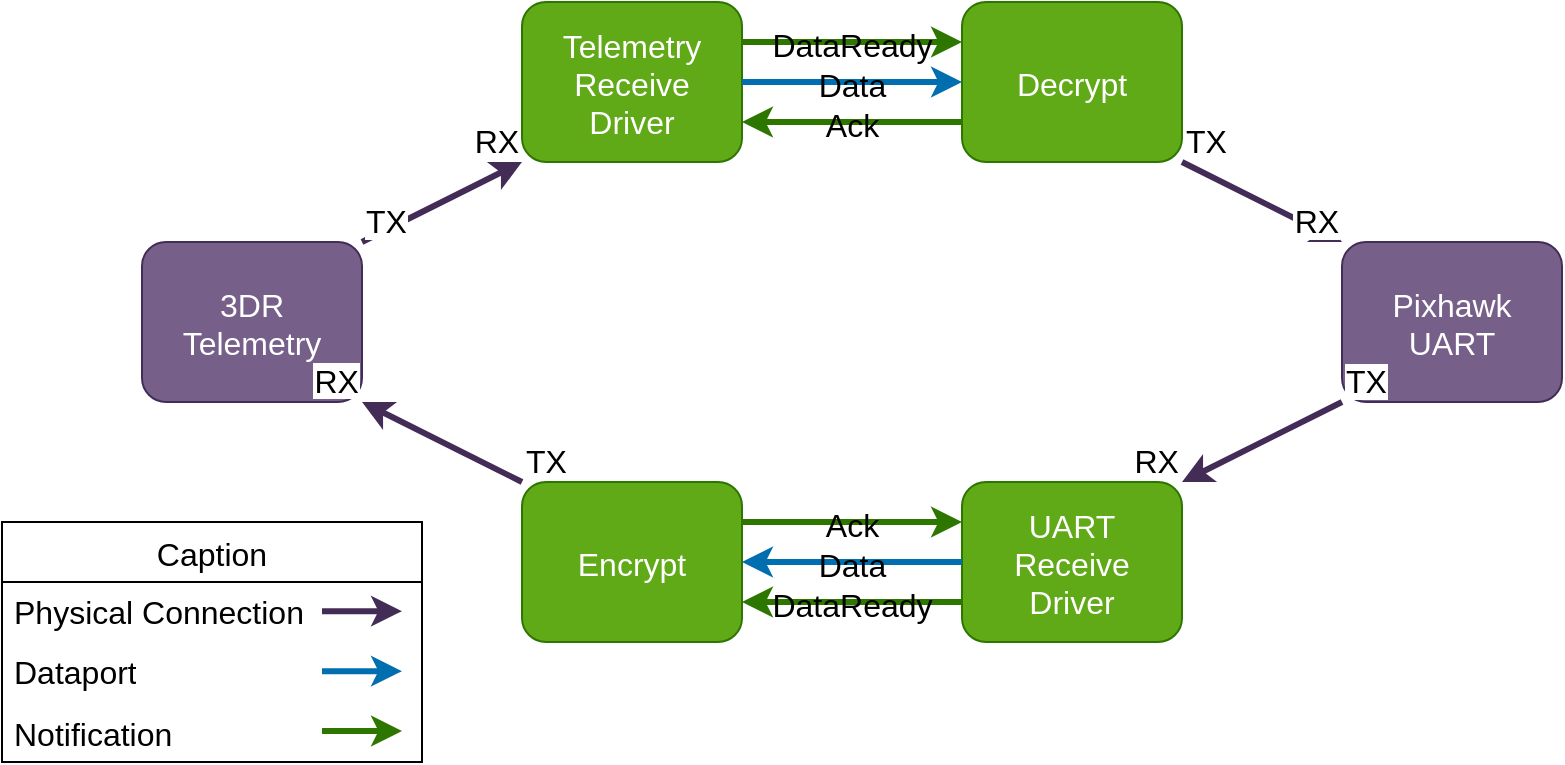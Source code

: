 <mxfile>
    <diagram id="XalZgKRbhxkLiWZ0FFo6" name="Page-1">
        <mxGraphModel dx="1276" dy="851" grid="1" gridSize="10" guides="1" tooltips="1" connect="1" arrows="1" fold="1" page="1" pageScale="1" pageWidth="1169" pageHeight="827" math="0" shadow="0">
            <root>
                <mxCell id="0"/>
                <mxCell id="1" parent="0"/>
                <mxCell id="2" value="3DR&#10;Telemetry" style="rounded=1;fillColor=#76608a;fontColor=#ffffff;strokeColor=#432D57;fontSize=16;" parent="1" vertex="1">
                    <mxGeometry x="250" y="330" width="110" height="80" as="geometry"/>
                </mxCell>
                <mxCell id="3" value="Telemetry&#10;Receive&#10;Driver" style="rounded=1;fillColor=#60a917;fontColor=#ffffff;strokeColor=#2D7600;fontSize=16;" parent="1" vertex="1">
                    <mxGeometry x="440" y="210" width="110" height="80" as="geometry"/>
                </mxCell>
                <mxCell id="4" value="Decrypt" style="rounded=1;fillColor=#60a917;fontColor=#ffffff;strokeColor=#2D7600;fontSize=16;" parent="1" vertex="1">
                    <mxGeometry x="660" y="210" width="110" height="80" as="geometry"/>
                </mxCell>
                <mxCell id="5" value="Encrypt" style="rounded=1;fillColor=#60a917;fontColor=#ffffff;strokeColor=#2D7600;fontSize=16;" parent="1" vertex="1">
                    <mxGeometry x="440" y="450" width="110" height="80" as="geometry"/>
                </mxCell>
                <mxCell id="6" value="Pixhawk&#10;UART" style="rounded=1;fillColor=#76608a;fontColor=#ffffff;strokeColor=#432D57;fontSize=16;" parent="1" vertex="1">
                    <mxGeometry x="850" y="330" width="110" height="80" as="geometry"/>
                </mxCell>
                <mxCell id="7" value="UART&#10;Receive&#10;Driver" style="rounded=1;fillColor=#60a917;fontColor=#ffffff;strokeColor=#2D7600;fontSize=16;" parent="1" vertex="1">
                    <mxGeometry x="660" y="450" width="110" height="80" as="geometry"/>
                </mxCell>
                <mxCell id="9" value="Caption" style="swimlane;fontStyle=0;childLayout=stackLayout;horizontal=1;startSize=30;horizontalStack=0;resizeParent=1;resizeParentMax=0;resizeLast=0;collapsible=1;marginBottom=0;fontSize=16;" parent="1" vertex="1">
                    <mxGeometry x="180" y="470" width="210" height="120" as="geometry"/>
                </mxCell>
                <mxCell id="10" value="&lt;font style=&quot;font-size: 16px;&quot;&gt;Physical Connection&lt;/font&gt;" style="text;strokeColor=none;fillColor=none;align=left;verticalAlign=middle;spacingLeft=4;spacingRight=4;overflow=hidden;points=[[0,0.5],[1,0.5]];portConstraint=eastwest;rotatable=0;whiteSpace=wrap;html=1;" parent="9" vertex="1">
                    <mxGeometry y="30" width="210" height="30" as="geometry"/>
                </mxCell>
                <mxCell id="11" value="" style="edgeStyle=none;exitX=1;exitY=0;exitDx=0;exitDy=0;strokeWidth=3;fillColor=#76608a;strokeColor=#432D57;" parent="9" edge="1">
                    <mxGeometry relative="1" as="geometry">
                        <mxPoint x="160" y="44.58" as="sourcePoint"/>
                        <mxPoint x="200" y="44.58" as="targetPoint"/>
                    </mxGeometry>
                </mxCell>
                <mxCell id="12" value="&lt;font style=&quot;font-size: 16px;&quot;&gt;Dataport&lt;/font&gt;" style="text;strokeColor=none;fillColor=none;align=left;verticalAlign=middle;spacingLeft=4;spacingRight=4;overflow=hidden;points=[[0,0.5],[1,0.5]];portConstraint=eastwest;rotatable=0;whiteSpace=wrap;html=1;" parent="9" vertex="1">
                    <mxGeometry y="60" width="210" height="30" as="geometry"/>
                </mxCell>
                <mxCell id="57" value="Notification" style="text;strokeColor=none;fillColor=none;align=left;verticalAlign=middle;spacingLeft=4;spacingRight=4;overflow=hidden;points=[[0,0.5],[1,0.5]];portConstraint=eastwest;rotatable=0;fontSize=16;" vertex="1" parent="9">
                    <mxGeometry y="90" width="210" height="30" as="geometry"/>
                </mxCell>
                <mxCell id="13" value="" style="edgeStyle=none;exitX=1;exitY=0;exitDx=0;exitDy=0;strokeWidth=3;fillColor=#1ba1e2;strokeColor=#006EAF;" parent="9" edge="1">
                    <mxGeometry relative="1" as="geometry">
                        <mxPoint x="160" y="74.58" as="sourcePoint"/>
                        <mxPoint x="200" y="74.58" as="targetPoint"/>
                    </mxGeometry>
                </mxCell>
                <mxCell id="16" value="" style="edgeStyle=none;exitX=1;exitY=0;exitDx=0;exitDy=0;strokeWidth=3;fillColor=#60a917;strokeColor=#2D7600;" parent="9" edge="1">
                    <mxGeometry relative="1" as="geometry">
                        <mxPoint x="160" y="104.5" as="sourcePoint"/>
                        <mxPoint x="200" y="104.5" as="targetPoint"/>
                    </mxGeometry>
                </mxCell>
                <mxCell id="30" value="" style="endArrow=classic;html=1;exitX=1;exitY=0;exitDx=0;exitDy=0;entryX=0;entryY=1;entryDx=0;entryDy=0;strokeWidth=3;fillColor=#76608a;strokeColor=#432D57;" parent="1" source="2" target="3" edge="1">
                    <mxGeometry relative="1" as="geometry">
                        <mxPoint x="370" y="329" as="sourcePoint"/>
                        <mxPoint x="530" y="329" as="targetPoint"/>
                    </mxGeometry>
                </mxCell>
                <mxCell id="31" value="TX" style="edgeLabel;resizable=0;align=left;verticalAlign=bottom;fontSize=16;" parent="30" connectable="0" vertex="1">
                    <mxGeometry x="-1" relative="1" as="geometry"/>
                </mxCell>
                <mxCell id="32" value="RX" style="edgeLabel;resizable=0;align=right;verticalAlign=bottom;fontSize=16;" parent="30" connectable="0" vertex="1">
                    <mxGeometry x="1" relative="1" as="geometry"/>
                </mxCell>
                <mxCell id="33" value="" style="endArrow=classic;html=1;exitX=0;exitY=0;exitDx=0;exitDy=0;entryX=1;entryY=1;entryDx=0;entryDy=0;strokeWidth=3;fillColor=#76608a;strokeColor=#432D57;" parent="1" source="5" target="2" edge="1">
                    <mxGeometry relative="1" as="geometry">
                        <mxPoint x="370" y="340" as="sourcePoint"/>
                        <mxPoint x="450" y="300" as="targetPoint"/>
                    </mxGeometry>
                </mxCell>
                <mxCell id="34" value="TX" style="edgeLabel;resizable=0;align=left;verticalAlign=bottom;fontSize=16;" parent="33" connectable="0" vertex="1">
                    <mxGeometry x="-1" relative="1" as="geometry"/>
                </mxCell>
                <mxCell id="35" value="RX" style="edgeLabel;resizable=0;align=right;verticalAlign=bottom;fontSize=16;" parent="33" connectable="0" vertex="1">
                    <mxGeometry x="1" relative="1" as="geometry"/>
                </mxCell>
                <mxCell id="36" value="" style="endArrow=classic;html=1;exitX=1;exitY=1;exitDx=0;exitDy=0;entryX=0;entryY=0;entryDx=0;entryDy=0;strokeWidth=3;fillColor=#76608a;strokeColor=#432D57;" parent="1" source="4" target="6" edge="1">
                    <mxGeometry relative="1" as="geometry">
                        <mxPoint x="380" y="350" as="sourcePoint"/>
                        <mxPoint x="460" y="310" as="targetPoint"/>
                    </mxGeometry>
                </mxCell>
                <mxCell id="37" value="TX" style="edgeLabel;resizable=0;align=left;verticalAlign=bottom;fontSize=16;" parent="36" connectable="0" vertex="1">
                    <mxGeometry x="-1" relative="1" as="geometry"/>
                </mxCell>
                <mxCell id="38" value="RX" style="edgeLabel;resizable=0;align=right;verticalAlign=bottom;fontSize=16;" parent="36" connectable="0" vertex="1">
                    <mxGeometry x="1" relative="1" as="geometry"/>
                </mxCell>
                <mxCell id="39" value="" style="endArrow=classic;html=1;exitX=0;exitY=1;exitDx=0;exitDy=0;entryX=1;entryY=0;entryDx=0;entryDy=0;strokeWidth=3;fillColor=#76608a;strokeColor=#432D57;" parent="1" source="6" target="7" edge="1">
                    <mxGeometry relative="1" as="geometry">
                        <mxPoint x="390" y="360" as="sourcePoint"/>
                        <mxPoint x="470" y="320" as="targetPoint"/>
                    </mxGeometry>
                </mxCell>
                <mxCell id="40" value="TX" style="edgeLabel;resizable=0;align=left;verticalAlign=bottom;fontSize=16;" parent="39" connectable="0" vertex="1">
                    <mxGeometry x="-1" relative="1" as="geometry"/>
                </mxCell>
                <mxCell id="41" value="RX" style="edgeLabel;resizable=0;align=right;verticalAlign=bottom;fontSize=16;" parent="39" connectable="0" vertex="1">
                    <mxGeometry x="1" relative="1" as="geometry"/>
                </mxCell>
                <mxCell id="42" value="" style="endArrow=classic;html=1;strokeWidth=3;fillColor=#60a917;strokeColor=#2D7600;exitX=1;exitY=0.25;exitDx=0;exitDy=0;entryX=0;entryY=0.25;entryDx=0;entryDy=0;" parent="1" source="3" target="4" edge="1">
                    <mxGeometry relative="1" as="geometry">
                        <mxPoint x="530" y="440" as="sourcePoint"/>
                        <mxPoint x="630" y="440" as="targetPoint"/>
                    </mxGeometry>
                </mxCell>
                <mxCell id="43" value="DataReady" style="edgeLabel;resizable=0;align=center;verticalAlign=middle;fontSize=16;labelBackgroundColor=none;" parent="42" connectable="0" vertex="1">
                    <mxGeometry relative="1" as="geometry"/>
                </mxCell>
                <mxCell id="46" value="" style="endArrow=classic;html=1;strokeWidth=3;fillColor=#60a917;strokeColor=#2D7600;exitX=0;exitY=0.75;exitDx=0;exitDy=0;entryX=1;entryY=0.75;entryDx=0;entryDy=0;" parent="1" source="7" target="5" edge="1">
                    <mxGeometry relative="1" as="geometry">
                        <mxPoint x="560" y="240" as="sourcePoint"/>
                        <mxPoint x="670" y="240" as="targetPoint"/>
                    </mxGeometry>
                </mxCell>
                <mxCell id="47" value="DataReady" style="edgeLabel;resizable=0;align=center;verticalAlign=middle;fontSize=16;labelBackgroundColor=none;" parent="46" connectable="0" vertex="1">
                    <mxGeometry relative="1" as="geometry"/>
                </mxCell>
                <mxCell id="48" value="" style="endArrow=classic;html=1;strokeWidth=3;fillColor=#1ba1e2;strokeColor=#006EAF;exitX=1;exitY=0.5;exitDx=0;exitDy=0;entryX=0;entryY=0.5;entryDx=0;entryDy=0;" parent="1" source="3" target="4" edge="1">
                    <mxGeometry relative="1" as="geometry">
                        <mxPoint x="570" y="250" as="sourcePoint"/>
                        <mxPoint x="670" y="250" as="targetPoint"/>
                    </mxGeometry>
                </mxCell>
                <mxCell id="49" value="Data" style="edgeLabel;resizable=0;align=center;verticalAlign=middle;fontSize=16;labelBackgroundColor=none;" parent="48" connectable="0" vertex="1">
                    <mxGeometry relative="1" as="geometry"/>
                </mxCell>
                <mxCell id="50" value="" style="endArrow=classic;html=1;strokeWidth=3;fillColor=#1ba1e2;strokeColor=#006EAF;exitX=0;exitY=0.5;exitDx=0;exitDy=0;entryX=1;entryY=0.5;entryDx=0;entryDy=0;" parent="1" source="7" target="5" edge="1">
                    <mxGeometry relative="1" as="geometry">
                        <mxPoint x="560" y="260" as="sourcePoint"/>
                        <mxPoint x="670" y="260" as="targetPoint"/>
                    </mxGeometry>
                </mxCell>
                <mxCell id="51" value="Data" style="edgeLabel;resizable=0;align=center;verticalAlign=middle;fontSize=16;labelBackgroundColor=none;" parent="50" connectable="0" vertex="1">
                    <mxGeometry relative="1" as="geometry"/>
                </mxCell>
                <mxCell id="52" value="" style="endArrow=classic;html=1;strokeWidth=3;fillColor=#60a917;strokeColor=#2D7600;entryX=1;entryY=0.75;entryDx=0;entryDy=0;exitX=0;exitY=0.75;exitDx=0;exitDy=0;" parent="1" source="4" target="3" edge="1">
                    <mxGeometry relative="1" as="geometry">
                        <mxPoint x="680" y="310" as="sourcePoint"/>
                        <mxPoint x="680" y="270" as="targetPoint"/>
                    </mxGeometry>
                </mxCell>
                <mxCell id="53" value="Ack" style="edgeLabel;resizable=0;align=center;verticalAlign=middle;fontSize=16;labelBackgroundColor=none;" parent="52" connectable="0" vertex="1">
                    <mxGeometry relative="1" as="geometry"/>
                </mxCell>
                <mxCell id="54" value="" style="endArrow=classic;html=1;strokeWidth=3;fillColor=#60a917;strokeColor=#2D7600;entryX=0;entryY=0.25;entryDx=0;entryDy=0;exitX=1;exitY=0.25;exitDx=0;exitDy=0;" parent="1" source="5" target="7" edge="1">
                    <mxGeometry relative="1" as="geometry">
                        <mxPoint x="670" y="280" as="sourcePoint"/>
                        <mxPoint x="560" y="280" as="targetPoint"/>
                    </mxGeometry>
                </mxCell>
                <mxCell id="55" value="Ack" style="edgeLabel;resizable=0;align=center;verticalAlign=middle;fontSize=16;labelBackgroundColor=none;" parent="54" connectable="0" vertex="1">
                    <mxGeometry relative="1" as="geometry"/>
                </mxCell>
            </root>
        </mxGraphModel>
    </diagram>
</mxfile>